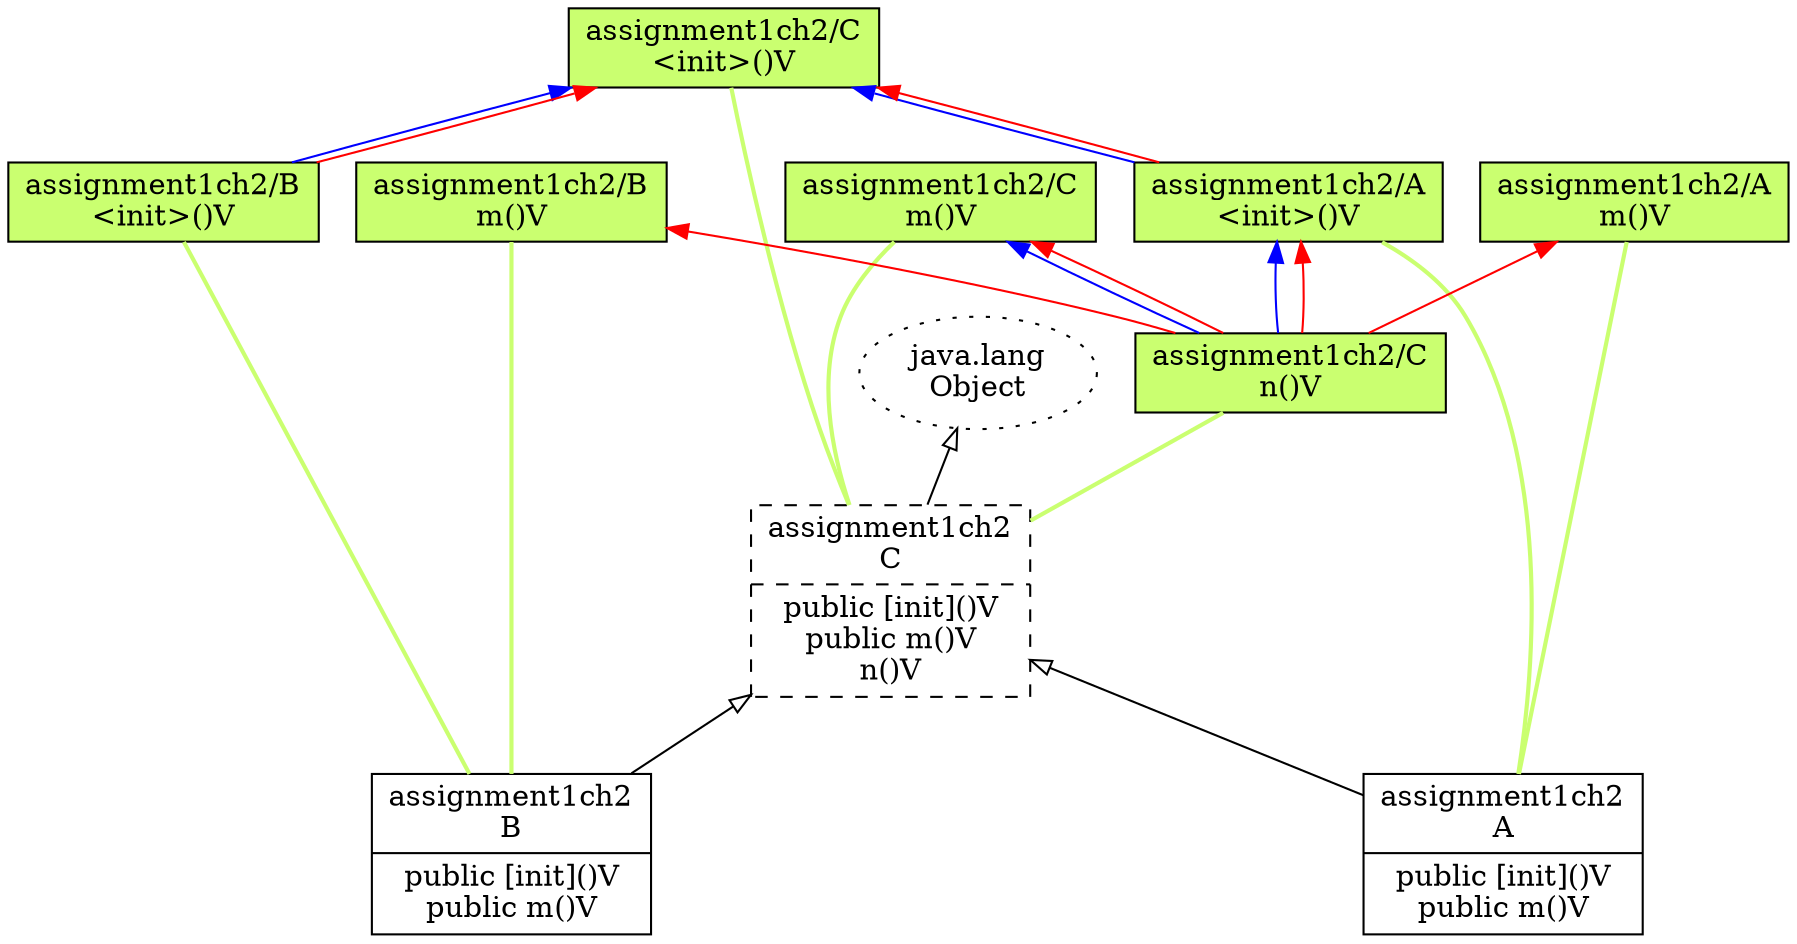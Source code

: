digraph types {
	graph [rankdir=BT];
	node [label="\N"];
	graph [bb="0,0,719,444"];
	"assignment1ch2/B" [label="{assignment1ch2\nB|public [init]()V\npublic m()V\n}", shape=record, style=solid, pos="198,39", rects="144.5,39,251.5,77 144.5,1,251.5,39", width="1.4722", height="1.0694"];
	"assignment1ch2/C" [label="{assignment1ch2\nC|public [init]()V\npublic m()V\nn()V\n}", shape=record, style=dashed, pos="359,160", rects="305.5,167.5,412.5,205.5 305.5,114.5,412.5,167.5", width="1.4722", height="1.2778"];
	"java/lang/Object" [label="java.lang\nObject", shape=ellipse, style=dotted, pos="396,269", width="1.3056", height="0.75"];
	"assignment1ch2/A" [label="{assignment1ch2\nA|public [init]()V\npublic m()V\n}", shape=record, style=solid, pos="609,39", rects="555.5,39,662.5,77 555.5,1,662.5,39", width="1.4722", height="1.0694"];
	"assignment1ch2/B.<init>()V" [label="assignment1ch2/B\n<init>()V", shape=rectangle, style="filled,", fillcolor=darkolivegreen1, pos="60,351", width="1.6667", height="0.52778"];
	"assignment1ch2/B.m()V" [label="assignment1ch2/B\nm()V", shape=rectangle, style="filled,", fillcolor=darkolivegreen1, pos="198,351", width="1.6667", height="0.52778"];
	"assignment1ch2/C.<init>()V" [label="assignment1ch2/C\n<init>()V", shape=rectangle, style="filled,", fillcolor=darkolivegreen1, pos="286,425", width="1.6667", height="0.52778"];
	"assignment1ch2/C.m()V" [label="assignment1ch2/C\nm()V", shape=rectangle, style="filled,", fillcolor=darkolivegreen1, pos="379,351", width="1.6667", height="0.52778"];
	"assignment1ch2/C.n()V" [label="assignment1ch2/C\nn()V", shape=rectangle, style="filled,", fillcolor=darkolivegreen1, pos="521,269", width="1.6667", height="0.52778"];
	"assignment1ch2/A.<init>()V" [label="assignment1ch2/A\n<init>()V", shape=rectangle, style="filled,", fillcolor=darkolivegreen1, pos="518,351", width="1.6944", height="0.52778"];
	"assignment1ch2/A.m()V" [label="assignment1ch2/A\nm()V", shape=rectangle, style="filled,", fillcolor=darkolivegreen1, pos="658,351", width="1.6944", height="0.52778"];
	"assignment1ch2/B" -> "assignment1ch2/C" [style=solid, arrowhead=empty, pos="e,305.33,119.67 248.94,77.285 264.24,88.782 281.19,101.52 297.11,113.49"];
	"assignment1ch2/C" -> "java/lang/Object" [style=solid, arrowhead=empty, pos="e,386.92,242.25 374.48,205.59 377.56,214.66 380.75,224.07 383.7,232.78"];
	"assignment1ch2/A" -> "assignment1ch2/C" [style=solid, arrowhead=empty, pos="e,412.54,134.09 555.37,64.958 516.15,83.938 462.84,109.74 421.67,129.67"];
	"assignment1ch2/B" -> "assignment1ch2/B.<init>()V" [style=bold, arrowhead=none, color=darkolivegreen1, pos="181.08,77.257 151.35,144.46 90.801,281.36 68.496,331.79"];
	"assignment1ch2/B" -> "assignment1ch2/B.m()V" [style=bold, arrowhead=none, color=darkolivegreen1, pos="198,77.257 198,144.46 198,281.36 198,331.79"];
	"assignment1ch2/C" -> "assignment1ch2/C.<init>()V" [style=bold, arrowhead=none, color=darkolivegreen1, pos="341.89,205.7 337.76,217.45 333.52,230.13 330,242 312.51,301.06 296.92,372.36 289.92,405.86"];
	"assignment1ch2/C" -> "assignment1ch2/C.m()V" [style=bold, arrowhead=none, color=darkolivegreen1, pos="342.72,205.57 335.56,232.39 330.67,266.7 340,296 344.19,309.16 352.81,321.87 360.87,331.76"];
	"assignment1ch2/C" -> "assignment1ch2/C.n()V" [style=bold, arrowhead=none, color=darkolivegreen1, pos="412.94,196.3 439.64,214.26 470.76,235.19 492.73,249.98"];
	"assignment1ch2/A" -> "assignment1ch2/A.<init>()V" [style=bold, arrowhead=none, color=darkolivegreen1, pos="615.46,77.421 622.35,130.16 627.7,226.36 590,296 581.99,310.8 568.1,322.84 554.64,331.84"];
	"assignment1ch2/A" -> "assignment1ch2/A.m()V" [style=bold, arrowhead=none, color=darkolivegreen1, pos="616.4,77.105 618.62,88.914 620.99,101.98 623,114 636.51,194.82 649.95,291.6 655.43,331.91"];
	"assignment1ch2/B.<init>()V" -> "assignment1ch2/C.<init>()V" [color=blue, pos="e,225.62,407.15 112.21,370.06 143.04,380.46 182.4,393.37 215.89,404.06"];
	"assignment1ch2/B.<init>()V" -> "assignment1ch2/C.<init>()V" [color=red, pos="e,233.69,405.91 120.29,368.82 152.33,378.97 191.61,391.79 223.91,402.62"];
	"assignment1ch2/C.n()V" -> "assignment1ch2/A.<init>()V" [color=blue, pos="e,512.88,331.8 514.5,288.02 513.18,297.99 512.49,310.41 512.57,321.59"];
	"assignment1ch2/C.n()V" -> "assignment1ch2/A.<init>()V" [color=red, pos="e,524.52,331.8 526.1,288.02 526.7,297.99 526.47,310.41 525.58,321.59"];
	"assignment1ch2/C.n()V" -> "assignment1ch2/C.m()V" [color=blue, pos="e,406.43,331.8 482.26,288.02 461.33,299.48 435.71,314.18 415.18,326.51"];
	"assignment1ch2/C.n()V" -> "assignment1ch2/B.m()V" [color=red, pos="e,258.22,340.77 475.34,288.05 467.62,290.92 459.64,293.7 452,296 390.85,314.45 319.66,329.32 268.23,338.92"];
	"assignment1ch2/C.n()V" -> "assignment1ch2/A.m()V" [color=red, pos="e,625.92,331.8 552.77,288.02 571.92,299.48 596.49,314.18 617.08,326.51"];
	"assignment1ch2/C.n()V" -> "assignment1ch2/C.m()V" [color=red, pos="e,417.81,331.94 493.87,288.02 474.89,299.62 449.16,314.56 426.82,326.97"];
	"assignment1ch2/A.<init>()V" -> "assignment1ch2/C.<init>()V" [color=blue, pos="e,339.74,405.95 456.88,368.63 423.74,378.86 382.9,391.85 349.42,402.78"];
	"assignment1ch2/A.<init>()V" -> "assignment1ch2/C.<init>()V" [color=red, pos="e,346.2,407.65 464.24,370.06 431.96,380.66 390.6,393.87 355.82,404.67"];
}
